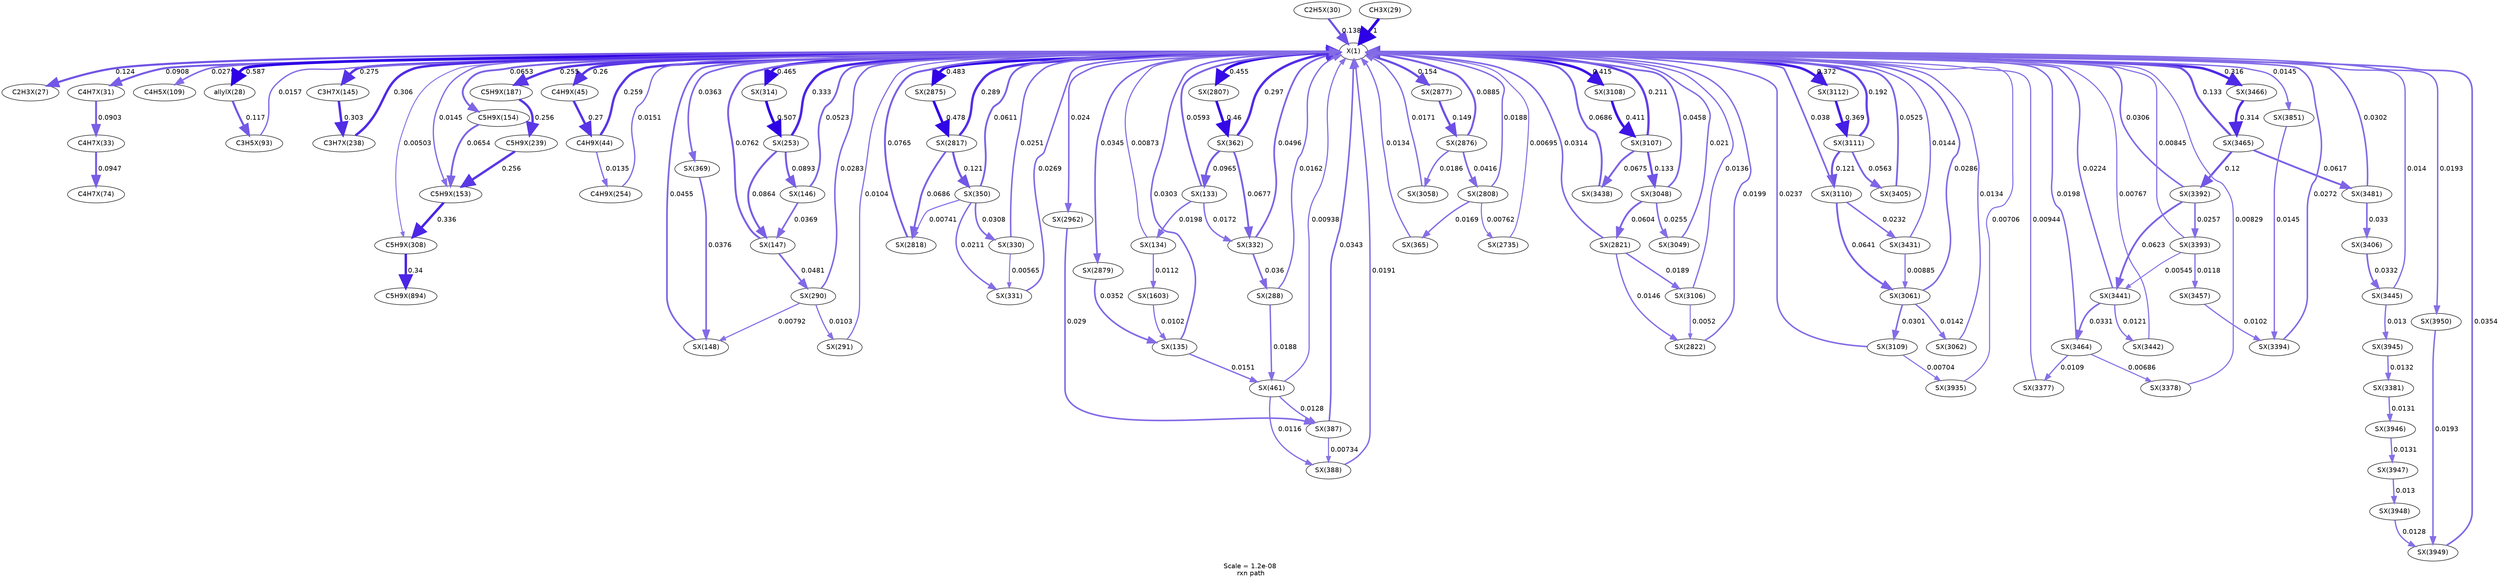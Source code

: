 digraph reaction_paths {
center=1;
s98 -> s100[fontname="Helvetica", style="setlinewidth(4.42)", arrowsize=2.21, color="0.7, 0.624, 0.9"
, label=" 0.124"];
s98 -> s104[fontname="Helvetica", style="setlinewidth(4.19)", arrowsize=2.09, color="0.7, 0.591, 0.9"
, label=" 0.0908"];
s103 -> s98[fontname="Helvetica", style="setlinewidth(4.5)", arrowsize=2.25, color="0.7, 0.638, 0.9"
, label=" 0.138"];
s102 -> s98[fontname="Helvetica", style="setlinewidth(6)", arrowsize=3, color="0.7, 1.5, 0.9"
, label=" 1"];
s98 -> s116[fontname="Helvetica", style="setlinewidth(3.3)", arrowsize=1.65, color="0.7, 0.528, 0.9"
, label=" 0.0279"];
s98 -> s101[fontname="Helvetica", style="setlinewidth(5.6)", arrowsize=2.8, color="0.7, 1.09, 0.9"
, label=" 0.587"];
s115 -> s98[fontname="Helvetica", style="setlinewidth(2.87)", arrowsize=1.43, color="0.7, 0.516, 0.9"
, label=" 0.0157"];
s98 -> s123[fontname="Helvetica", style="setlinewidth(5.02)", arrowsize=2.51, color="0.7, 0.775, 0.9"
, label=" 0.275"];
s131 -> s98[fontname="Helvetica", style="setlinewidth(5.11)", arrowsize=2.55, color="0.7, 0.806, 0.9"
, label=" 0.306"];
s98 -> s141[fontname="Helvetica", style="setlinewidth(2)", arrowsize=1, color="0.7, 0.505, 0.9"
, label=" 0.00503"];
s98 -> s127[fontname="Helvetica", style="setlinewidth(2.8)", arrowsize=1.4, color="0.7, 0.515, 0.9"
, label=" 0.0145"];
s98 -> s128[fontname="Helvetica", style="setlinewidth(3.94)", arrowsize=1.97, color="0.7, 0.565, 0.9"
, label=" 0.0653"];
s98 -> s110[fontname="Helvetica", style="setlinewidth(4.98)", arrowsize=2.49, color="0.7, 0.76, 0.9"
, label=" 0.26"];
s109 -> s98[fontname="Helvetica", style="setlinewidth(4.98)", arrowsize=2.49, color="0.7, 0.759, 0.9"
, label=" 0.259"];
s136 -> s98[fontname="Helvetica", style="setlinewidth(2.83)", arrowsize=1.42, color="0.7, 0.515, 0.9"
, label=" 0.0151"];
s98 -> s143[fontname="Helvetica", style="setlinewidth(5.42)", arrowsize=2.71, color="0.7, 0.965, 0.9"
, label=" 0.465"];
s135 -> s98[fontname="Helvetica", style="setlinewidth(5.17)", arrowsize=2.58, color="0.7, 0.833, 0.9"
, label=" 0.333"];
s124 -> s98[fontname="Helvetica", style="setlinewidth(3.77)", arrowsize=1.89, color="0.7, 0.552, 0.9"
, label=" 0.0523"];
s125 -> s98[fontname="Helvetica", style="setlinewidth(4.06)", arrowsize=2.03, color="0.7, 0.576, 0.9"
, label=" 0.0762"];
s98 -> s213[fontname="Helvetica", style="setlinewidth(5.45)", arrowsize=2.73, color="0.7, 0.983, 0.9"
, label=" 0.483"];
s98 -> s207[fontname="Helvetica", style="setlinewidth(5.41)", arrowsize=2.7, color="0.7, 0.955, 0.9"
, label=" 0.455"];
s98 -> s215[fontname="Helvetica", style="setlinewidth(4.59)", arrowsize=2.29, color="0.7, 0.654, 0.9"
, label=" 0.154"];
s148 -> s98[fontname="Helvetica", style="setlinewidth(5.08)", arrowsize=2.54, color="0.7, 0.797, 0.9"
, label=" 0.297"];
s120 -> s98[fontname="Helvetica", style="setlinewidth(3.87)", arrowsize=1.93, color="0.7, 0.559, 0.9"
, label=" 0.0593"];
s146 -> s98[fontname="Helvetica", style="setlinewidth(3.73)", arrowsize=1.87, color="0.7, 0.55, 0.9"
, label=" 0.0496"];
s98 -> s230[fontname="Helvetica", style="setlinewidth(5.34)", arrowsize=2.67, color="0.7, 0.915, 0.9"
, label=" 0.415"];
s98 -> s234[fontname="Helvetica", style="setlinewidth(5.25)", arrowsize=2.63, color="0.7, 0.872, 0.9"
, label=" 0.372"];
s98 -> s263[fontname="Helvetica", style="setlinewidth(5.13)", arrowsize=2.56, color="0.7, 0.816, 0.9"
, label=" 0.316"];
s209 -> s98[fontname="Helvetica", style="setlinewidth(5.06)", arrowsize=2.53, color="0.7, 0.789, 0.9"
, label=" 0.289"];
s147 -> s98[fontname="Helvetica", style="setlinewidth(3.89)", arrowsize=1.94, color="0.7, 0.561, 0.9"
, label=" 0.0611"];
s210 -> s98[fontname="Helvetica", style="setlinewidth(4.06)", arrowsize=2.03, color="0.7, 0.577, 0.9"
, label=" 0.0765"];
s144 -> s98[fontname="Helvetica", style="setlinewidth(3.22)", arrowsize=1.61, color="0.7, 0.525, 0.9"
, label=" 0.0251"];
s145 -> s98[fontname="Helvetica", style="setlinewidth(3.27)", arrowsize=1.64, color="0.7, 0.527, 0.9"
, label=" 0.0269"];
s229 -> s98[fontname="Helvetica", style="setlinewidth(4.82)", arrowsize=2.41, color="0.7, 0.711, 0.9"
, label=" 0.211"];
s223 -> s98[fontname="Helvetica", style="setlinewidth(3.67)", arrowsize=1.84, color="0.7, 0.546, 0.9"
, label=" 0.0458"];
s254 -> s98[fontname="Helvetica", style="setlinewidth(3.98)", arrowsize=1.99, color="0.7, 0.569, 0.9"
, label=" 0.0686"];
s211 -> s98[fontname="Helvetica", style="setlinewidth(3.39)", arrowsize=1.69, color="0.7, 0.531, 0.9"
, label=" 0.0314"];
s224 -> s98[fontname="Helvetica", style="setlinewidth(3.08)", arrowsize=1.54, color="0.7, 0.521, 0.9"
, label=" 0.021"];
s228 -> s98[fontname="Helvetica", style="setlinewidth(2.76)", arrowsize=1.38, color="0.7, 0.514, 0.9"
, label=" 0.0136"];
s212 -> s98[fontname="Helvetica", style="setlinewidth(3.04)", arrowsize=1.52, color="0.7, 0.52, 0.9"
, label=" 0.0199"];
s233 -> s98[fontname="Helvetica", style="setlinewidth(4.75)", arrowsize=2.38, color="0.7, 0.692, 0.9"
, label=" 0.192"];
s232 -> s98[fontname="Helvetica", style="setlinewidth(3.53)", arrowsize=1.77, color="0.7, 0.538, 0.9"
, label=" 0.038"];
s250 -> s98[fontname="Helvetica", style="setlinewidth(3.77)", arrowsize=1.89, color="0.7, 0.552, 0.9"
, label=" 0.0525"];
s226 -> s98[fontname="Helvetica", style="setlinewidth(3.32)", arrowsize=1.66, color="0.7, 0.529, 0.9"
, label=" 0.0286"];
s253 -> s98[fontname="Helvetica", style="setlinewidth(2.8)", arrowsize=1.4, color="0.7, 0.514, 0.9"
, label=" 0.0144"];
s231 -> s98[fontname="Helvetica", style="setlinewidth(3.18)", arrowsize=1.59, color="0.7, 0.524, 0.9"
, label=" 0.0237"];
s227 -> s98[fontname="Helvetica", style="setlinewidth(2.74)", arrowsize=1.37, color="0.7, 0.513, 0.9"
, label=" 0.0134"];
s278 -> s98[fontname="Helvetica", style="setlinewidth(2.26)", arrowsize=1.13, color="0.7, 0.507, 0.9"
, label=" 0.00706"];
s262 -> s98[fontname="Helvetica", style="setlinewidth(4.48)", arrowsize=2.24, color="0.7, 0.633, 0.9"
, label=" 0.133"];
s247 -> s98[fontname="Helvetica", style="setlinewidth(3.37)", arrowsize=1.68, color="0.7, 0.531, 0.9"
, label=" 0.0306"];
s264 -> s98[fontname="Helvetica", style="setlinewidth(3.36)", arrowsize=1.68, color="0.7, 0.53, 0.9"
, label=" 0.0302"];
s255 -> s98[fontname="Helvetica", style="setlinewidth(3.13)", arrowsize=1.57, color="0.7, 0.522, 0.9"
, label=" 0.0224"];
s248 -> s98[fontname="Helvetica", style="setlinewidth(2.4)", arrowsize=1.2, color="0.7, 0.508, 0.9"
, label=" 0.00845"];
s261 -> s98[fontname="Helvetica", style="setlinewidth(3.04)", arrowsize=1.52, color="0.7, 0.52, 0.9"
, label=" 0.0198"];
s256 -> s98[fontname="Helvetica", style="setlinewidth(2.32)", arrowsize=1.16, color="0.7, 0.508, 0.9"
, label=" 0.00767"];
s242 -> s98[fontname="Helvetica", style="setlinewidth(2.48)", arrowsize=1.24, color="0.7, 0.509, 0.9"
, label=" 0.00944"];
s243 -> s98[fontname="Helvetica", style="setlinewidth(2.38)", arrowsize=1.19, color="0.7, 0.508, 0.9"
, label=" 0.00829"];
s98 -> s151[fontname="Helvetica", style="setlinewidth(3.5)", arrowsize=1.75, color="0.7, 0.536, 0.9"
, label=" 0.0363"];
s214 -> s98[fontname="Helvetica", style="setlinewidth(4.17)", arrowsize=2.08, color="0.7, 0.588, 0.9"
, label=" 0.0885"];
s208 -> s98[fontname="Helvetica", style="setlinewidth(3)", arrowsize=1.5, color="0.7, 0.519, 0.9"
, label=" 0.0188"];
s225 -> s98[fontname="Helvetica", style="setlinewidth(2.93)", arrowsize=1.46, color="0.7, 0.517, 0.9"
, label=" 0.0171"];
s149 -> s98[fontname="Helvetica", style="setlinewidth(2.74)", arrowsize=1.37, color="0.7, 0.513, 0.9"
, label=" 0.0134"];
s206 -> s98[fontname="Helvetica", style="setlinewidth(2.25)", arrowsize=1.12, color="0.7, 0.507, 0.9"
, label=" 0.00695"];
s98 -> s216[fontname="Helvetica", style="setlinewidth(3.46)", arrowsize=1.73, color="0.7, 0.535, 0.9"
, label=" 0.0345"];
s98 -> s217[fontname="Helvetica", style="setlinewidth(3.18)", arrowsize=1.59, color="0.7, 0.524, 0.9"
, label=" 0.024"];
s121 -> s98[fontname="Helvetica", style="setlinewidth(2.42)", arrowsize=1.21, color="0.7, 0.509, 0.9"
, label=" 0.00873"];
s98 -> s130[fontname="Helvetica", style="setlinewidth(4.97)", arrowsize=2.48, color="0.7, 0.755, 0.9"
, label=" 0.255"];
s98 -> s284[fontname="Helvetica", style="setlinewidth(3.02)", arrowsize=1.51, color="0.7, 0.519, 0.9"
, label=" 0.0193"];
s98 -> s271[fontname="Helvetica", style="setlinewidth(2.8)", arrowsize=1.4, color="0.7, 0.514, 0.9"
, label=" 0.0145"];
s139 -> s98[fontname="Helvetica", style="setlinewidth(3.31)", arrowsize=1.65, color="0.7, 0.528, 0.9"
, label=" 0.0283"];
s126 -> s98[fontname="Helvetica", style="setlinewidth(3.67)", arrowsize=1.83, color="0.7, 0.545, 0.9"
, label=" 0.0455"];
s140 -> s98[fontname="Helvetica", style="setlinewidth(2.55)", arrowsize=1.28, color="0.7, 0.51, 0.9"
, label=" 0.0104"];
s122 -> s98[fontname="Helvetica", style="setlinewidth(3.36)", arrowsize=1.68, color="0.7, 0.53, 0.9"
, label=" 0.0303"];
s156 -> s98[fontname="Helvetica", style="setlinewidth(2.48)", arrowsize=1.24, color="0.7, 0.509, 0.9"
, label=" 0.00938"];
s152 -> s98[fontname="Helvetica", style="setlinewidth(3.45)", arrowsize=1.73, color="0.7, 0.534, 0.9"
, label=" 0.0343"];
s153 -> s98[fontname="Helvetica", style="setlinewidth(3.01)", arrowsize=1.51, color="0.7, 0.519, 0.9"
, label=" 0.0191"];
s137 -> s98[fontname="Helvetica", style="setlinewidth(2.89)", arrowsize=1.44, color="0.7, 0.516, 0.9"
, label=" 0.0162"];
s257 -> s98[fontname="Helvetica", style="setlinewidth(2.78)", arrowsize=1.39, color="0.7, 0.514, 0.9"
, label=" 0.014"];
s249 -> s98[fontname="Helvetica", style="setlinewidth(3.28)", arrowsize=1.64, color="0.7, 0.527, 0.9"
, label=" 0.0272"];
s283 -> s98[fontname="Helvetica", style="setlinewidth(3.48)", arrowsize=1.74, color="0.7, 0.535, 0.9"
, label=" 0.0354"];
s104 -> s106[fontname="Helvetica", style="setlinewidth(4.18)", arrowsize=2.09, color="0.7, 0.59, 0.9"
, label=" 0.0903"];
s106 -> s113[fontname="Helvetica", style="setlinewidth(4.22)", arrowsize=2.11, color="0.7, 0.595, 0.9"
, label=" 0.0947"];
s101 -> s115[fontname="Helvetica", style="setlinewidth(4.38)", arrowsize=2.19, color="0.7, 0.617, 0.9"
, label=" 0.117"];
s123 -> s131[fontname="Helvetica", style="setlinewidth(5.1)", arrowsize=2.55, color="0.7, 0.803, 0.9"
, label=" 0.303"];
s127 -> s141[fontname="Helvetica", style="setlinewidth(5.18)", arrowsize=2.59, color="0.7, 0.836, 0.9"
, label=" 0.336"];
s141 -> s168[fontname="Helvetica", style="setlinewidth(5.19)", arrowsize=2.59, color="0.7, 0.84, 0.9"
, label=" 0.34"];
s132 -> s127[fontname="Helvetica", style="setlinewidth(4.97)", arrowsize=2.49, color="0.7, 0.756, 0.9"
, label=" 0.256"];
s128 -> s127[fontname="Helvetica", style="setlinewidth(3.94)", arrowsize=1.97, color="0.7, 0.565, 0.9"
, label=" 0.0654"];
s130 -> s132[fontname="Helvetica", style="setlinewidth(4.97)", arrowsize=2.49, color="0.7, 0.756, 0.9"
, label=" 0.256"];
s110 -> s109[fontname="Helvetica", style="setlinewidth(5.01)", arrowsize=2.51, color="0.7, 0.77, 0.9"
, label=" 0.27"];
s109 -> s136[fontname="Helvetica", style="setlinewidth(2.75)", arrowsize=1.38, color="0.7, 0.514, 0.9"
, label=" 0.0135"];
s143 -> s135[fontname="Helvetica", style="setlinewidth(5.49)", arrowsize=2.74, color="0.7, 1.01, 0.9"
, label=" 0.507"];
s135 -> s124[fontname="Helvetica", style="setlinewidth(4.18)", arrowsize=2.09, color="0.7, 0.589, 0.9"
, label=" 0.0893"];
s135 -> s125[fontname="Helvetica", style="setlinewidth(4.15)", arrowsize=2.08, color="0.7, 0.586, 0.9"
, label=" 0.0864"];
s124 -> s125[fontname="Helvetica", style="setlinewidth(3.51)", arrowsize=1.75, color="0.7, 0.537, 0.9"
, label=" 0.0369"];
s125 -> s139[fontname="Helvetica", style="setlinewidth(3.71)", arrowsize=1.85, color="0.7, 0.548, 0.9"
, label=" 0.0481"];
s213 -> s209[fontname="Helvetica", style="setlinewidth(5.44)", arrowsize=2.72, color="0.7, 0.978, 0.9"
, label=" 0.478"];
s207 -> s148[fontname="Helvetica", style="setlinewidth(5.41)", arrowsize=2.71, color="0.7, 0.96, 0.9"
, label=" 0.46"];
s215 -> s214[fontname="Helvetica", style="setlinewidth(4.56)", arrowsize=2.28, color="0.7, 0.649, 0.9"
, label=" 0.149"];
s148 -> s120[fontname="Helvetica", style="setlinewidth(4.23)", arrowsize=2.12, color="0.7, 0.596, 0.9"
, label=" 0.0965"];
s148 -> s146[fontname="Helvetica", style="setlinewidth(3.97)", arrowsize=1.98, color="0.7, 0.568, 0.9"
, label=" 0.0677"];
s120 -> s146[fontname="Helvetica", style="setlinewidth(2.93)", arrowsize=1.47, color="0.7, 0.517, 0.9"
, label=" 0.0172"];
s120 -> s121[fontname="Helvetica", style="setlinewidth(3.04)", arrowsize=1.52, color="0.7, 0.52, 0.9"
, label=" 0.0198"];
s146 -> s137[fontname="Helvetica", style="setlinewidth(3.49)", arrowsize=1.75, color="0.7, 0.536, 0.9"
, label=" 0.036"];
s230 -> s229[fontname="Helvetica", style="setlinewidth(5.33)", arrowsize=2.66, color="0.7, 0.911, 0.9"
, label=" 0.411"];
s234 -> s233[fontname="Helvetica", style="setlinewidth(5.25)", arrowsize=2.62, color="0.7, 0.869, 0.9"
, label=" 0.369"];
s263 -> s262[fontname="Helvetica", style="setlinewidth(5.13)", arrowsize=2.56, color="0.7, 0.814, 0.9"
, label=" 0.314"];
s209 -> s147[fontname="Helvetica", style="setlinewidth(4.4)", arrowsize=2.2, color="0.7, 0.621, 0.9"
, label=" 0.121"];
s209 -> s210[fontname="Helvetica", style="setlinewidth(3.98)", arrowsize=1.99, color="0.7, 0.569, 0.9"
, label=" 0.0686"];
s147 -> s210[fontname="Helvetica", style="setlinewidth(2.3)", arrowsize=1.15, color="0.7, 0.507, 0.9"
, label=" 0.00741"];
s147 -> s144[fontname="Helvetica", style="setlinewidth(3.37)", arrowsize=1.69, color="0.7, 0.531, 0.9"
, label=" 0.0308"];
s147 -> s145[fontname="Helvetica", style="setlinewidth(3.09)", arrowsize=1.54, color="0.7, 0.521, 0.9"
, label=" 0.0211"];
s144 -> s145[fontname="Helvetica", style="setlinewidth(2.09)", arrowsize=1.05, color="0.7, 0.506, 0.9"
, label=" 0.00565"];
s229 -> s223[fontname="Helvetica", style="setlinewidth(4.48)", arrowsize=2.24, color="0.7, 0.633, 0.9"
, label=" 0.133"];
s229 -> s254[fontname="Helvetica", style="setlinewidth(3.96)", arrowsize=1.98, color="0.7, 0.567, 0.9"
, label=" 0.0675"];
s223 -> s211[fontname="Helvetica", style="setlinewidth(3.88)", arrowsize=1.94, color="0.7, 0.56, 0.9"
, label=" 0.0604"];
s223 -> s224[fontname="Helvetica", style="setlinewidth(3.23)", arrowsize=1.62, color="0.7, 0.526, 0.9"
, label=" 0.0255"];
s211 -> s228[fontname="Helvetica", style="setlinewidth(3)", arrowsize=1.5, color="0.7, 0.519, 0.9"
, label=" 0.0189"];
s211 -> s212[fontname="Helvetica", style="setlinewidth(2.81)", arrowsize=1.41, color="0.7, 0.515, 0.9"
, label=" 0.0146"];
s228 -> s212[fontname="Helvetica", style="setlinewidth(2.03)", arrowsize=1.01, color="0.7, 0.505, 0.9"
, label=" 0.0052"];
s233 -> s232[fontname="Helvetica", style="setlinewidth(4.41)", arrowsize=2.2, color="0.7, 0.621, 0.9"
, label=" 0.121"];
s233 -> s250[fontname="Helvetica", style="setlinewidth(3.83)", arrowsize=1.91, color="0.7, 0.556, 0.9"
, label=" 0.0563"];
s232 -> s226[fontname="Helvetica", style="setlinewidth(3.93)", arrowsize=1.96, color="0.7, 0.564, 0.9"
, label=" 0.0641"];
s232 -> s253[fontname="Helvetica", style="setlinewidth(3.16)", arrowsize=1.58, color="0.7, 0.523, 0.9"
, label=" 0.0232"];
s253 -> s226[fontname="Helvetica", style="setlinewidth(2.43)", arrowsize=1.22, color="0.7, 0.509, 0.9"
, label=" 0.00885"];
s226 -> s231[fontname="Helvetica", style="setlinewidth(3.35)", arrowsize=1.68, color="0.7, 0.53, 0.9"
, label=" 0.0301"];
s226 -> s227[fontname="Helvetica", style="setlinewidth(2.79)", arrowsize=1.39, color="0.7, 0.514, 0.9"
, label=" 0.0142"];
s231 -> s278[fontname="Helvetica", style="setlinewidth(2.26)", arrowsize=1.13, color="0.7, 0.507, 0.9"
, label=" 0.00704"];
s262 -> s247[fontname="Helvetica", style="setlinewidth(4.4)", arrowsize=2.2, color="0.7, 0.62, 0.9"
, label=" 0.12"];
s262 -> s264[fontname="Helvetica", style="setlinewidth(3.9)", arrowsize=1.95, color="0.7, 0.562, 0.9"
, label=" 0.0617"];
s247 -> s255[fontname="Helvetica", style="setlinewidth(3.9)", arrowsize=1.95, color="0.7, 0.562, 0.9"
, label=" 0.0623"];
s247 -> s248[fontname="Helvetica", style="setlinewidth(3.24)", arrowsize=1.62, color="0.7, 0.526, 0.9"
, label=" 0.0257"];
s264 -> s251[fontname="Helvetica", style="setlinewidth(3.42)", arrowsize=1.71, color="0.7, 0.533, 0.9"
, label=" 0.033"];
s248 -> s255[fontname="Helvetica", style="setlinewidth(2.06)", arrowsize=1.03, color="0.7, 0.505, 0.9"
, label=" 0.00545"];
s255 -> s261[fontname="Helvetica", style="setlinewidth(3.43)", arrowsize=1.71, color="0.7, 0.533, 0.9"
, label=" 0.0331"];
s255 -> s256[fontname="Helvetica", style="setlinewidth(2.67)", arrowsize=1.33, color="0.7, 0.512, 0.9"
, label=" 0.0121"];
s248 -> s259[fontname="Helvetica", style="setlinewidth(2.65)", arrowsize=1.33, color="0.7, 0.512, 0.9"
, label=" 0.0118"];
s261 -> s242[fontname="Helvetica", style="setlinewidth(2.59)", arrowsize=1.29, color="0.7, 0.511, 0.9"
, label=" 0.0109"];
s261 -> s243[fontname="Helvetica", style="setlinewidth(2.24)", arrowsize=1.12, color="0.7, 0.507, 0.9"
, label=" 0.00686"];
s151 -> s126[fontname="Helvetica", style="setlinewidth(3.52)", arrowsize=1.76, color="0.7, 0.538, 0.9"
, label=" 0.0376"];
s214 -> s208[fontname="Helvetica", style="setlinewidth(3.6)", arrowsize=1.8, color="0.7, 0.542, 0.9"
, label=" 0.0416"];
s214 -> s225[fontname="Helvetica", style="setlinewidth(2.99)", arrowsize=1.5, color="0.7, 0.519, 0.9"
, label=" 0.0186"];
s208 -> s149[fontname="Helvetica", style="setlinewidth(2.92)", arrowsize=1.46, color="0.7, 0.517, 0.9"
, label=" 0.0169"];
s208 -> s206[fontname="Helvetica", style="setlinewidth(2.32)", arrowsize=1.16, color="0.7, 0.508, 0.9"
, label=" 0.00762"];
s216 -> s122[fontname="Helvetica", style="setlinewidth(3.47)", arrowsize=1.74, color="0.7, 0.535, 0.9"
, label=" 0.0352"];
s217 -> s152[fontname="Helvetica", style="setlinewidth(3.33)", arrowsize=1.66, color="0.7, 0.529, 0.9"
, label=" 0.029"];
s121 -> s177[fontname="Helvetica", style="setlinewidth(2.61)", arrowsize=1.31, color="0.7, 0.511, 0.9"
, label=" 0.0112"];
s284 -> s283[fontname="Helvetica", style="setlinewidth(3.02)", arrowsize=1.51, color="0.7, 0.519, 0.9"
, label=" 0.0193"];
s271 -> s249[fontname="Helvetica", style="setlinewidth(2.8)", arrowsize=1.4, color="0.7, 0.515, 0.9"
, label=" 0.0145"];
s139 -> s126[fontname="Helvetica", style="setlinewidth(2.35)", arrowsize=1.17, color="0.7, 0.508, 0.9"
, label=" 0.00792"];
s139 -> s140[fontname="Helvetica", style="setlinewidth(2.55)", arrowsize=1.27, color="0.7, 0.51, 0.9"
, label=" 0.0103"];
s122 -> s156[fontname="Helvetica", style="setlinewidth(2.83)", arrowsize=1.42, color="0.7, 0.515, 0.9"
, label=" 0.0151"];
s177 -> s122[fontname="Helvetica", style="setlinewidth(2.54)", arrowsize=1.27, color="0.7, 0.51, 0.9"
, label=" 0.0102"];
s156 -> s152[fontname="Helvetica", style="setlinewidth(2.71)", arrowsize=1.36, color="0.7, 0.513, 0.9"
, label=" 0.0128"];
s156 -> s153[fontname="Helvetica", style="setlinewidth(2.64)", arrowsize=1.32, color="0.7, 0.512, 0.9"
, label=" 0.0116"];
s137 -> s156[fontname="Helvetica", style="setlinewidth(3)", arrowsize=1.5, color="0.7, 0.519, 0.9"
, label=" 0.0188"];
s152 -> s153[fontname="Helvetica", style="setlinewidth(2.29)", arrowsize=1.14, color="0.7, 0.507, 0.9"
, label=" 0.00734"];
s251 -> s257[fontname="Helvetica", style="setlinewidth(3.43)", arrowsize=1.71, color="0.7, 0.533, 0.9"
, label=" 0.0332"];
s257 -> s279[fontname="Helvetica", style="setlinewidth(2.72)", arrowsize=1.36, color="0.7, 0.513, 0.9"
, label=" 0.013"];
s259 -> s249[fontname="Helvetica", style="setlinewidth(2.54)", arrowsize=1.27, color="0.7, 0.51, 0.9"
, label=" 0.0102"];
s279 -> s245[fontname="Helvetica", style="setlinewidth(2.73)", arrowsize=1.37, color="0.7, 0.513, 0.9"
, label=" 0.0132"];
s245 -> s280[fontname="Helvetica", style="setlinewidth(2.73)", arrowsize=1.36, color="0.7, 0.513, 0.9"
, label=" 0.0131"];
s280 -> s281[fontname="Helvetica", style="setlinewidth(2.73)", arrowsize=1.36, color="0.7, 0.513, 0.9"
, label=" 0.0131"];
s281 -> s282[fontname="Helvetica", style="setlinewidth(2.72)", arrowsize=1.36, color="0.7, 0.513, 0.9"
, label=" 0.013"];
s282 -> s283[fontname="Helvetica", style="setlinewidth(2.71)", arrowsize=1.35, color="0.7, 0.513, 0.9"
, label=" 0.0128"];
s98 [ fontname="Helvetica", label="X(1)"];
s100 [ fontname="Helvetica", label="C2H3X(27)"];
s101 [ fontname="Helvetica", label="allylX(28)"];
s102 [ fontname="Helvetica", label="CH3X(29)"];
s103 [ fontname="Helvetica", label="C2H5X(30)"];
s104 [ fontname="Helvetica", label="C4H7X(31)"];
s106 [ fontname="Helvetica", label="C4H7X(33)"];
s109 [ fontname="Helvetica", label="C4H9X(44)"];
s110 [ fontname="Helvetica", label="C4H9X(45)"];
s113 [ fontname="Helvetica", label="C4H7X(74)"];
s115 [ fontname="Helvetica", label="C3H5X(93)"];
s116 [ fontname="Helvetica", label="C4H5X(109)"];
s120 [ fontname="Helvetica", label="SX(133)"];
s121 [ fontname="Helvetica", label="SX(134)"];
s122 [ fontname="Helvetica", label="SX(135)"];
s123 [ fontname="Helvetica", label="C3H7X(145)"];
s124 [ fontname="Helvetica", label="SX(146)"];
s125 [ fontname="Helvetica", label="SX(147)"];
s126 [ fontname="Helvetica", label="SX(148)"];
s127 [ fontname="Helvetica", label="C5H9X(153)"];
s128 [ fontname="Helvetica", label="C5H9X(154)"];
s130 [ fontname="Helvetica", label="C5H9X(187)"];
s131 [ fontname="Helvetica", label="C3H7X(238)"];
s132 [ fontname="Helvetica", label="C5H9X(239)"];
s135 [ fontname="Helvetica", label="SX(253)"];
s136 [ fontname="Helvetica", label="C4H9X(254)"];
s137 [ fontname="Helvetica", label="SX(288)"];
s139 [ fontname="Helvetica", label="SX(290)"];
s140 [ fontname="Helvetica", label="SX(291)"];
s141 [ fontname="Helvetica", label="C5H9X(308)"];
s143 [ fontname="Helvetica", label="SX(314)"];
s144 [ fontname="Helvetica", label="SX(330)"];
s145 [ fontname="Helvetica", label="SX(331)"];
s146 [ fontname="Helvetica", label="SX(332)"];
s147 [ fontname="Helvetica", label="SX(350)"];
s148 [ fontname="Helvetica", label="SX(362)"];
s149 [ fontname="Helvetica", label="SX(365)"];
s151 [ fontname="Helvetica", label="SX(369)"];
s152 [ fontname="Helvetica", label="SX(387)"];
s153 [ fontname="Helvetica", label="SX(388)"];
s156 [ fontname="Helvetica", label="SX(461)"];
s168 [ fontname="Helvetica", label="C5H9X(894)"];
s177 [ fontname="Helvetica", label="SX(1603)"];
s206 [ fontname="Helvetica", label="SX(2735)"];
s207 [ fontname="Helvetica", label="SX(2807)"];
s208 [ fontname="Helvetica", label="SX(2808)"];
s209 [ fontname="Helvetica", label="SX(2817)"];
s210 [ fontname="Helvetica", label="SX(2818)"];
s211 [ fontname="Helvetica", label="SX(2821)"];
s212 [ fontname="Helvetica", label="SX(2822)"];
s213 [ fontname="Helvetica", label="SX(2875)"];
s214 [ fontname="Helvetica", label="SX(2876)"];
s215 [ fontname="Helvetica", label="SX(2877)"];
s216 [ fontname="Helvetica", label="SX(2879)"];
s217 [ fontname="Helvetica", label="SX(2962)"];
s223 [ fontname="Helvetica", label="SX(3048)"];
s224 [ fontname="Helvetica", label="SX(3049)"];
s225 [ fontname="Helvetica", label="SX(3058)"];
s226 [ fontname="Helvetica", label="SX(3061)"];
s227 [ fontname="Helvetica", label="SX(3062)"];
s228 [ fontname="Helvetica", label="SX(3106)"];
s229 [ fontname="Helvetica", label="SX(3107)"];
s230 [ fontname="Helvetica", label="SX(3108)"];
s231 [ fontname="Helvetica", label="SX(3109)"];
s232 [ fontname="Helvetica", label="SX(3110)"];
s233 [ fontname="Helvetica", label="SX(3111)"];
s234 [ fontname="Helvetica", label="SX(3112)"];
s242 [ fontname="Helvetica", label="SX(3377)"];
s243 [ fontname="Helvetica", label="SX(3378)"];
s245 [ fontname="Helvetica", label="SX(3381)"];
s247 [ fontname="Helvetica", label="SX(3392)"];
s248 [ fontname="Helvetica", label="SX(3393)"];
s249 [ fontname="Helvetica", label="SX(3394)"];
s250 [ fontname="Helvetica", label="SX(3405)"];
s251 [ fontname="Helvetica", label="SX(3406)"];
s253 [ fontname="Helvetica", label="SX(3431)"];
s254 [ fontname="Helvetica", label="SX(3438)"];
s255 [ fontname="Helvetica", label="SX(3441)"];
s256 [ fontname="Helvetica", label="SX(3442)"];
s257 [ fontname="Helvetica", label="SX(3445)"];
s259 [ fontname="Helvetica", label="SX(3457)"];
s261 [ fontname="Helvetica", label="SX(3464)"];
s262 [ fontname="Helvetica", label="SX(3465)"];
s263 [ fontname="Helvetica", label="SX(3466)"];
s264 [ fontname="Helvetica", label="SX(3481)"];
s271 [ fontname="Helvetica", label="SX(3851)"];
s278 [ fontname="Helvetica", label="SX(3935)"];
s279 [ fontname="Helvetica", label="SX(3945)"];
s280 [ fontname="Helvetica", label="SX(3946)"];
s281 [ fontname="Helvetica", label="SX(3947)"];
s282 [ fontname="Helvetica", label="SX(3948)"];
s283 [ fontname="Helvetica", label="SX(3949)"];
s284 [ fontname="Helvetica", label="SX(3950)"];
 label = "Scale = 1.2e-08\l rxn path";
 fontname = "Helvetica";
}
